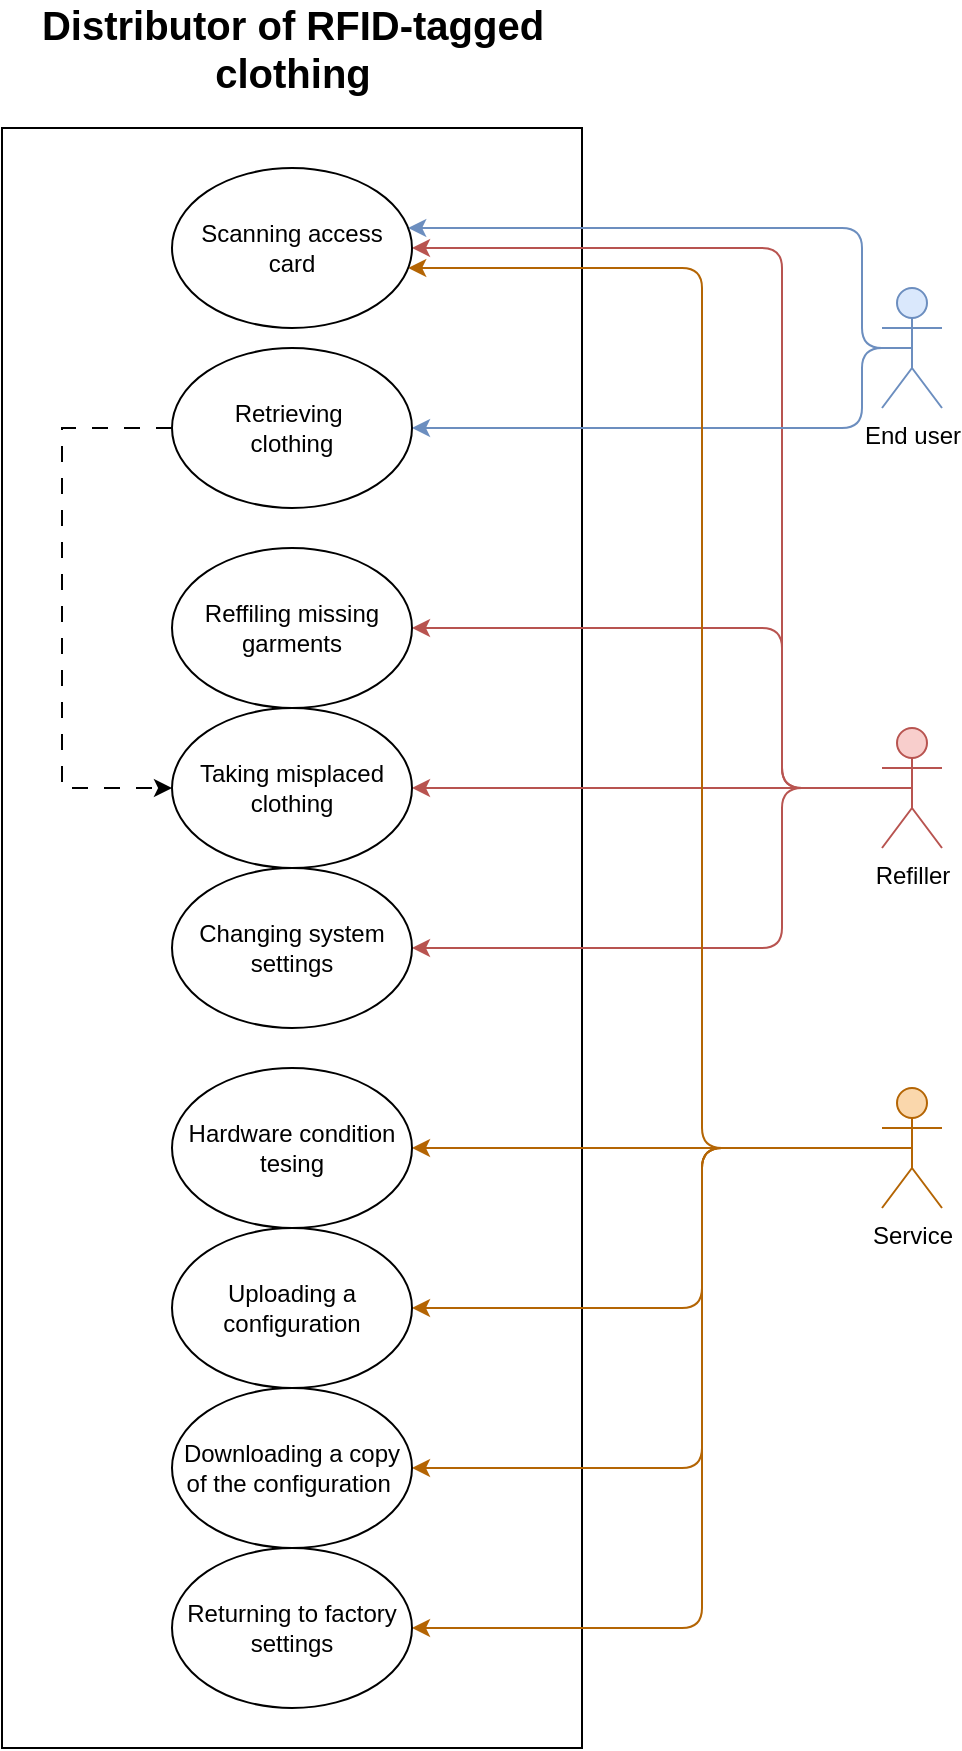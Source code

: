 <mxfile version="24.8.0">
  <diagram name="Strona-1" id="pyM8E-PEpE4E1CLHN6h6">
    <mxGraphModel dx="1071" dy="959" grid="1" gridSize="10" guides="1" tooltips="1" connect="1" arrows="1" fold="1" page="0" pageScale="1" pageWidth="827" pageHeight="1169" math="0" shadow="0">
      <root>
        <mxCell id="0" />
        <mxCell id="1" parent="0" />
        <mxCell id="taX36ckPyQQBXvDgylJO-51" value="" style="rounded=0;whiteSpace=wrap;html=1;" vertex="1" parent="1">
          <mxGeometry x="290" y="90" width="290" height="810" as="geometry" />
        </mxCell>
        <mxCell id="taX36ckPyQQBXvDgylJO-18" style="edgeStyle=orthogonalEdgeStyle;rounded=1;orthogonalLoop=1;jettySize=auto;html=1;exitX=0.5;exitY=0.5;exitDx=0;exitDy=0;exitPerimeter=0;fillColor=#f8cecc;strokeColor=#b85450;curved=0;" edge="1" parent="1" source="taX36ckPyQQBXvDgylJO-1" target="taX36ckPyQQBXvDgylJO-5">
          <mxGeometry relative="1" as="geometry">
            <Array as="points">
              <mxPoint x="680" y="420" />
              <mxPoint x="680" y="150" />
            </Array>
          </mxGeometry>
        </mxCell>
        <mxCell id="taX36ckPyQQBXvDgylJO-19" style="edgeStyle=orthogonalEdgeStyle;rounded=1;orthogonalLoop=1;jettySize=auto;html=1;exitX=0.5;exitY=0.5;exitDx=0;exitDy=0;exitPerimeter=0;curved=0;fillColor=#f8cecc;strokeColor=#b85450;" edge="1" parent="1" source="taX36ckPyQQBXvDgylJO-1" target="taX36ckPyQQBXvDgylJO-7">
          <mxGeometry relative="1" as="geometry">
            <Array as="points">
              <mxPoint x="680" y="420" />
              <mxPoint x="680" y="340" />
            </Array>
          </mxGeometry>
        </mxCell>
        <mxCell id="taX36ckPyQQBXvDgylJO-20" style="edgeStyle=orthogonalEdgeStyle;rounded=1;orthogonalLoop=1;jettySize=auto;html=1;exitX=0.5;exitY=0.5;exitDx=0;exitDy=0;exitPerimeter=0;fillColor=#f8cecc;strokeColor=#b85450;curved=0;" edge="1" parent="1" source="taX36ckPyQQBXvDgylJO-1" target="taX36ckPyQQBXvDgylJO-8">
          <mxGeometry relative="1" as="geometry">
            <Array as="points">
              <mxPoint x="745" y="420" />
            </Array>
          </mxGeometry>
        </mxCell>
        <mxCell id="taX36ckPyQQBXvDgylJO-21" style="edgeStyle=orthogonalEdgeStyle;rounded=1;orthogonalLoop=1;jettySize=auto;html=1;exitX=0.5;exitY=0.5;exitDx=0;exitDy=0;exitPerimeter=0;fillColor=#f8cecc;strokeColor=#b85450;curved=0;" edge="1" parent="1" source="taX36ckPyQQBXvDgylJO-1" target="taX36ckPyQQBXvDgylJO-9">
          <mxGeometry relative="1" as="geometry">
            <Array as="points">
              <mxPoint x="680" y="420" />
              <mxPoint x="680" y="500" />
            </Array>
          </mxGeometry>
        </mxCell>
        <mxCell id="taX36ckPyQQBXvDgylJO-1" value="Refiller" style="shape=umlActor;verticalLabelPosition=bottom;verticalAlign=top;html=1;outlineConnect=0;fillColor=#f8cecc;strokeColor=#b85450;" vertex="1" parent="1">
          <mxGeometry x="730" y="390" width="30" height="60" as="geometry" />
        </mxCell>
        <mxCell id="taX36ckPyQQBXvDgylJO-16" style="edgeStyle=orthogonalEdgeStyle;rounded=1;orthogonalLoop=1;jettySize=auto;html=1;exitX=0.5;exitY=0.5;exitDx=0;exitDy=0;exitPerimeter=0;curved=0;fillColor=#dae8fc;strokeColor=#6c8ebf;" edge="1" parent="1" source="taX36ckPyQQBXvDgylJO-2" target="taX36ckPyQQBXvDgylJO-5">
          <mxGeometry relative="1" as="geometry">
            <Array as="points">
              <mxPoint x="720" y="200" />
              <mxPoint x="720" y="140" />
            </Array>
          </mxGeometry>
        </mxCell>
        <mxCell id="taX36ckPyQQBXvDgylJO-17" style="edgeStyle=orthogonalEdgeStyle;rounded=1;orthogonalLoop=1;jettySize=auto;html=1;exitX=0.5;exitY=0.5;exitDx=0;exitDy=0;exitPerimeter=0;fillColor=#dae8fc;strokeColor=#6c8ebf;curved=0;" edge="1" parent="1" source="taX36ckPyQQBXvDgylJO-2" target="taX36ckPyQQBXvDgylJO-6">
          <mxGeometry relative="1" as="geometry">
            <Array as="points">
              <mxPoint x="720" y="200" />
              <mxPoint x="720" y="240" />
            </Array>
          </mxGeometry>
        </mxCell>
        <mxCell id="taX36ckPyQQBXvDgylJO-2" value="End user" style="shape=umlActor;verticalLabelPosition=bottom;verticalAlign=top;html=1;outlineConnect=0;fillColor=#dae8fc;strokeColor=#6c8ebf;" vertex="1" parent="1">
          <mxGeometry x="730" y="170" width="30" height="60" as="geometry" />
        </mxCell>
        <mxCell id="taX36ckPyQQBXvDgylJO-41" style="edgeStyle=orthogonalEdgeStyle;rounded=1;orthogonalLoop=1;jettySize=auto;html=1;exitX=0.5;exitY=0.5;exitDx=0;exitDy=0;exitPerimeter=0;fillColor=#fad7ac;strokeColor=#b46504;curved=0;" edge="1" parent="1" source="taX36ckPyQQBXvDgylJO-3" target="taX36ckPyQQBXvDgylJO-5">
          <mxGeometry relative="1" as="geometry">
            <Array as="points">
              <mxPoint x="640" y="600" />
              <mxPoint x="640" y="160" />
            </Array>
          </mxGeometry>
        </mxCell>
        <mxCell id="taX36ckPyQQBXvDgylJO-42" style="edgeStyle=orthogonalEdgeStyle;rounded=1;orthogonalLoop=1;jettySize=auto;html=1;exitX=0.5;exitY=0.5;exitDx=0;exitDy=0;exitPerimeter=0;fillColor=#fad7ac;strokeColor=#b46504;curved=0;" edge="1" parent="1" source="taX36ckPyQQBXvDgylJO-3" target="taX36ckPyQQBXvDgylJO-10">
          <mxGeometry relative="1" as="geometry">
            <Array as="points">
              <mxPoint x="700" y="600" />
              <mxPoint x="700" y="600" />
            </Array>
          </mxGeometry>
        </mxCell>
        <mxCell id="taX36ckPyQQBXvDgylJO-43" style="edgeStyle=orthogonalEdgeStyle;rounded=1;orthogonalLoop=1;jettySize=auto;html=1;exitX=0.5;exitY=0.5;exitDx=0;exitDy=0;exitPerimeter=0;fillColor=#fad7ac;strokeColor=#b46504;curved=0;" edge="1" parent="1" source="taX36ckPyQQBXvDgylJO-3" target="taX36ckPyQQBXvDgylJO-11">
          <mxGeometry relative="1" as="geometry">
            <Array as="points">
              <mxPoint x="640" y="600" />
              <mxPoint x="640" y="680" />
            </Array>
          </mxGeometry>
        </mxCell>
        <mxCell id="taX36ckPyQQBXvDgylJO-44" style="edgeStyle=orthogonalEdgeStyle;rounded=1;orthogonalLoop=1;jettySize=auto;html=1;exitX=0.5;exitY=0.5;exitDx=0;exitDy=0;exitPerimeter=0;fillColor=#fad7ac;strokeColor=#b46504;curved=0;" edge="1" parent="1" source="taX36ckPyQQBXvDgylJO-3" target="taX36ckPyQQBXvDgylJO-13">
          <mxGeometry relative="1" as="geometry">
            <Array as="points">
              <mxPoint x="640" y="600" />
              <mxPoint x="640" y="760" />
            </Array>
          </mxGeometry>
        </mxCell>
        <mxCell id="taX36ckPyQQBXvDgylJO-45" style="edgeStyle=orthogonalEdgeStyle;rounded=1;orthogonalLoop=1;jettySize=auto;html=1;exitX=0.5;exitY=0.5;exitDx=0;exitDy=0;exitPerimeter=0;fillColor=#fad7ac;strokeColor=#b46504;curved=0;" edge="1" parent="1" source="taX36ckPyQQBXvDgylJO-3" target="taX36ckPyQQBXvDgylJO-12">
          <mxGeometry relative="1" as="geometry">
            <Array as="points">
              <mxPoint x="640" y="600" />
              <mxPoint x="640" y="840" />
            </Array>
          </mxGeometry>
        </mxCell>
        <mxCell id="taX36ckPyQQBXvDgylJO-3" value="Service" style="shape=umlActor;verticalLabelPosition=bottom;verticalAlign=top;html=1;outlineConnect=0;fillColor=#fad7ac;strokeColor=#b46504;" vertex="1" parent="1">
          <mxGeometry x="730" y="570" width="30" height="60" as="geometry" />
        </mxCell>
        <mxCell id="taX36ckPyQQBXvDgylJO-5" value="Scanning access&lt;div&gt;card&lt;/div&gt;" style="ellipse;whiteSpace=wrap;html=1;" vertex="1" parent="1">
          <mxGeometry x="375" y="110" width="120" height="80" as="geometry" />
        </mxCell>
        <mxCell id="taX36ckPyQQBXvDgylJO-6" value="Retrieving&amp;nbsp;&lt;div&gt;clothing&lt;/div&gt;" style="ellipse;whiteSpace=wrap;html=1;" vertex="1" parent="1">
          <mxGeometry x="375" y="200" width="120" height="80" as="geometry" />
        </mxCell>
        <mxCell id="taX36ckPyQQBXvDgylJO-7" value="Reffiling missing garments" style="ellipse;whiteSpace=wrap;html=1;" vertex="1" parent="1">
          <mxGeometry x="375" y="300" width="120" height="80" as="geometry" />
        </mxCell>
        <mxCell id="taX36ckPyQQBXvDgylJO-8" value="Taking misplaced clothing" style="ellipse;whiteSpace=wrap;html=1;" vertex="1" parent="1">
          <mxGeometry x="375" y="380" width="120" height="80" as="geometry" />
        </mxCell>
        <mxCell id="taX36ckPyQQBXvDgylJO-9" value="Changing system settings" style="ellipse;whiteSpace=wrap;html=1;" vertex="1" parent="1">
          <mxGeometry x="375" y="460" width="120" height="80" as="geometry" />
        </mxCell>
        <mxCell id="taX36ckPyQQBXvDgylJO-10" value="Hardware condition tesing" style="ellipse;whiteSpace=wrap;html=1;" vertex="1" parent="1">
          <mxGeometry x="375" y="560" width="120" height="80" as="geometry" />
        </mxCell>
        <mxCell id="taX36ckPyQQBXvDgylJO-11" value="Uploading a configuration" style="ellipse;whiteSpace=wrap;html=1;" vertex="1" parent="1">
          <mxGeometry x="375" y="640" width="120" height="80" as="geometry" />
        </mxCell>
        <mxCell id="taX36ckPyQQBXvDgylJO-12" value="Returning to factory settings" style="ellipse;whiteSpace=wrap;html=1;" vertex="1" parent="1">
          <mxGeometry x="375" y="800" width="120" height="80" as="geometry" />
        </mxCell>
        <mxCell id="taX36ckPyQQBXvDgylJO-13" value="Downloading a copy of the configuration&amp;nbsp;" style="ellipse;whiteSpace=wrap;html=1;" vertex="1" parent="1">
          <mxGeometry x="375" y="720" width="120" height="80" as="geometry" />
        </mxCell>
        <mxCell id="taX36ckPyQQBXvDgylJO-52" value="&lt;span style=&quot;font-size: 20px;&quot;&gt;&lt;b&gt;D&lt;/b&gt;&lt;/span&gt;&lt;b style=&quot;font-size: 20px; background-color: initial;&quot;&gt;istributor of RFID-tagged clothing&lt;/b&gt;" style="text;html=1;align=center;verticalAlign=middle;whiteSpace=wrap;rounded=0;strokeWidth=1;" vertex="1" parent="1">
          <mxGeometry x="307.5" y="30" width="255" height="40" as="geometry" />
        </mxCell>
        <mxCell id="taX36ckPyQQBXvDgylJO-57" value="" style="endArrow=classic;html=1;rounded=0;dashed=1;dashPattern=8 8;" edge="1" parent="1" source="taX36ckPyQQBXvDgylJO-6" target="taX36ckPyQQBXvDgylJO-8">
          <mxGeometry width="50" height="50" relative="1" as="geometry">
            <mxPoint x="190" y="450" as="sourcePoint" />
            <mxPoint x="240" y="400" as="targetPoint" />
            <Array as="points">
              <mxPoint x="320" y="240" />
              <mxPoint x="320" y="420" />
            </Array>
          </mxGeometry>
        </mxCell>
      </root>
    </mxGraphModel>
  </diagram>
</mxfile>
